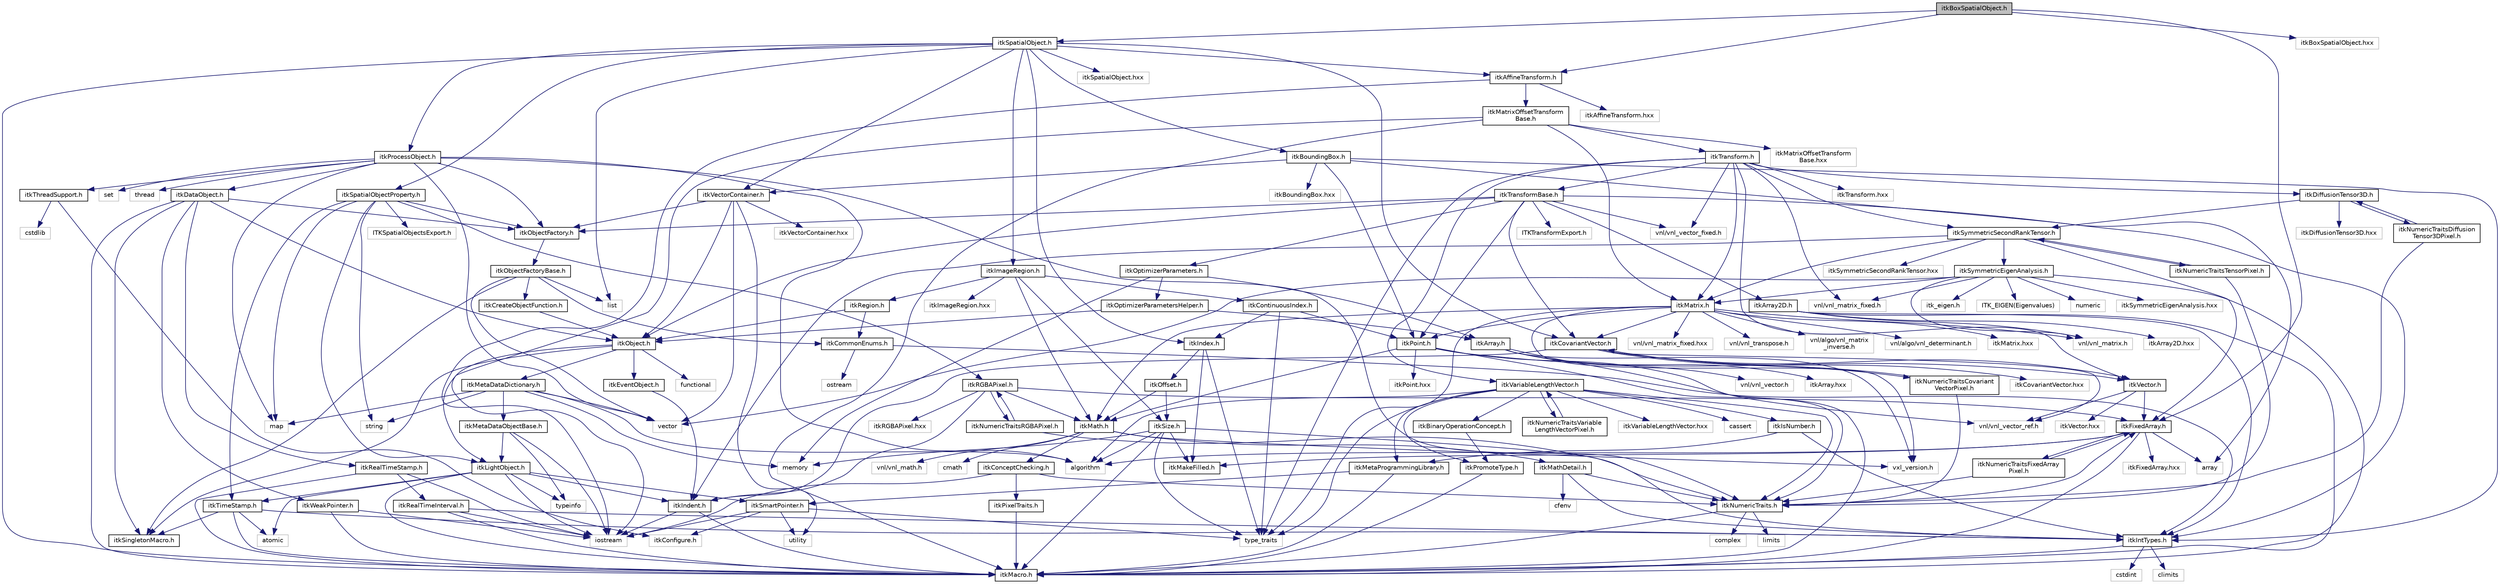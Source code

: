 digraph "itkBoxSpatialObject.h"
{
 // LATEX_PDF_SIZE
  edge [fontname="Helvetica",fontsize="10",labelfontname="Helvetica",labelfontsize="10"];
  node [fontname="Helvetica",fontsize="10",shape=record];
  Node1 [label="itkBoxSpatialObject.h",height=0.2,width=0.4,color="black", fillcolor="grey75", style="filled", fontcolor="black",tooltip=" "];
  Node1 -> Node2 [color="midnightblue",fontsize="10",style="solid",fontname="Helvetica"];
  Node2 [label="itkSpatialObject.h",height=0.2,width=0.4,color="black", fillcolor="white", style="filled",URL="$itkSpatialObject_8h.html",tooltip=" "];
  Node2 -> Node3 [color="midnightblue",fontsize="10",style="solid",fontname="Helvetica"];
  Node3 [label="itkCovariantVector.h",height=0.2,width=0.4,color="black", fillcolor="white", style="filled",URL="$itkCovariantVector_8h.html",tooltip=" "];
  Node3 -> Node4 [color="midnightblue",fontsize="10",style="solid",fontname="Helvetica"];
  Node4 [label="itkIndent.h",height=0.2,width=0.4,color="black", fillcolor="white", style="filled",URL="$itkIndent_8h.html",tooltip=" "];
  Node4 -> Node5 [color="midnightblue",fontsize="10",style="solid",fontname="Helvetica"];
  Node5 [label="itkMacro.h",height=0.2,width=0.4,color="black", fillcolor="white", style="filled",URL="$itkMacro_8h.html",tooltip=" "];
  Node4 -> Node6 [color="midnightblue",fontsize="10",style="solid",fontname="Helvetica"];
  Node6 [label="iostream",height=0.2,width=0.4,color="grey75", fillcolor="white", style="filled",tooltip=" "];
  Node3 -> Node7 [color="midnightblue",fontsize="10",style="solid",fontname="Helvetica"];
  Node7 [label="itkVector.h",height=0.2,width=0.4,color="black", fillcolor="white", style="filled",URL="$itkVector_8h.html",tooltip=" "];
  Node7 -> Node8 [color="midnightblue",fontsize="10",style="solid",fontname="Helvetica"];
  Node8 [label="itkFixedArray.h",height=0.2,width=0.4,color="black", fillcolor="white", style="filled",URL="$itkFixedArray_8h.html",tooltip=" "];
  Node8 -> Node5 [color="midnightblue",fontsize="10",style="solid",fontname="Helvetica"];
  Node8 -> Node9 [color="midnightblue",fontsize="10",style="solid",fontname="Helvetica"];
  Node9 [label="itkMakeFilled.h",height=0.2,width=0.4,color="black", fillcolor="white", style="filled",URL="$itkMakeFilled_8h.html",tooltip=" "];
  Node8 -> Node10 [color="midnightblue",fontsize="10",style="solid",fontname="Helvetica"];
  Node10 [label="algorithm",height=0.2,width=0.4,color="grey75", fillcolor="white", style="filled",tooltip=" "];
  Node8 -> Node11 [color="midnightblue",fontsize="10",style="solid",fontname="Helvetica"];
  Node11 [label="array",height=0.2,width=0.4,color="grey75", fillcolor="white", style="filled",tooltip=" "];
  Node8 -> Node12 [color="midnightblue",fontsize="10",style="solid",fontname="Helvetica"];
  Node12 [label="itkFixedArray.hxx",height=0.2,width=0.4,color="grey75", fillcolor="white", style="filled",tooltip=" "];
  Node8 -> Node13 [color="midnightblue",fontsize="10",style="solid",fontname="Helvetica"];
  Node13 [label="itkNumericTraitsFixedArray\lPixel.h",height=0.2,width=0.4,color="black", fillcolor="white", style="filled",URL="$itkNumericTraitsFixedArrayPixel_8h.html",tooltip=" "];
  Node13 -> Node14 [color="midnightblue",fontsize="10",style="solid",fontname="Helvetica"];
  Node14 [label="itkNumericTraits.h",height=0.2,width=0.4,color="black", fillcolor="white", style="filled",URL="$itkNumericTraits_8h.html",tooltip=" "];
  Node14 -> Node5 [color="midnightblue",fontsize="10",style="solid",fontname="Helvetica"];
  Node14 -> Node15 [color="midnightblue",fontsize="10",style="solid",fontname="Helvetica"];
  Node15 [label="limits",height=0.2,width=0.4,color="grey75", fillcolor="white", style="filled",tooltip=" "];
  Node14 -> Node16 [color="midnightblue",fontsize="10",style="solid",fontname="Helvetica"];
  Node16 [label="complex",height=0.2,width=0.4,color="grey75", fillcolor="white", style="filled",tooltip=" "];
  Node14 -> Node8 [color="midnightblue",fontsize="10",style="solid",fontname="Helvetica"];
  Node13 -> Node8 [color="midnightblue",fontsize="10",style="solid",fontname="Helvetica"];
  Node7 -> Node17 [color="midnightblue",fontsize="10",style="solid",fontname="Helvetica"];
  Node17 [label="vnl/vnl_vector_ref.h",height=0.2,width=0.4,color="grey75", fillcolor="white", style="filled",tooltip=" "];
  Node7 -> Node18 [color="midnightblue",fontsize="10",style="solid",fontname="Helvetica"];
  Node18 [label="itkVector.hxx",height=0.2,width=0.4,color="grey75", fillcolor="white", style="filled",tooltip=" "];
  Node3 -> Node17 [color="midnightblue",fontsize="10",style="solid",fontname="Helvetica"];
  Node3 -> Node19 [color="midnightblue",fontsize="10",style="solid",fontname="Helvetica"];
  Node19 [label="itkNumericTraitsCovariant\lVectorPixel.h",height=0.2,width=0.4,color="black", fillcolor="white", style="filled",URL="$itkNumericTraitsCovariantVectorPixel_8h.html",tooltip=" "];
  Node19 -> Node14 [color="midnightblue",fontsize="10",style="solid",fontname="Helvetica"];
  Node19 -> Node3 [color="midnightblue",fontsize="10",style="solid",fontname="Helvetica"];
  Node3 -> Node20 [color="midnightblue",fontsize="10",style="solid",fontname="Helvetica"];
  Node20 [label="itkCovariantVector.hxx",height=0.2,width=0.4,color="grey75", fillcolor="white", style="filled",tooltip=" "];
  Node2 -> Node5 [color="midnightblue",fontsize="10",style="solid",fontname="Helvetica"];
  Node2 -> Node21 [color="midnightblue",fontsize="10",style="solid",fontname="Helvetica"];
  Node21 [label="list",height=0.2,width=0.4,color="grey75", fillcolor="white", style="filled",tooltip=" "];
  Node2 -> Node22 [color="midnightblue",fontsize="10",style="solid",fontname="Helvetica"];
  Node22 [label="itkSpatialObjectProperty.h",height=0.2,width=0.4,color="black", fillcolor="white", style="filled",URL="$itkSpatialObjectProperty_8h.html",tooltip=" "];
  Node22 -> Node23 [color="midnightblue",fontsize="10",style="solid",fontname="Helvetica"];
  Node23 [label="string",height=0.2,width=0.4,color="grey75", fillcolor="white", style="filled",tooltip=" "];
  Node22 -> Node24 [color="midnightblue",fontsize="10",style="solid",fontname="Helvetica"];
  Node24 [label="map",height=0.2,width=0.4,color="grey75", fillcolor="white", style="filled",tooltip=" "];
  Node22 -> Node25 [color="midnightblue",fontsize="10",style="solid",fontname="Helvetica"];
  Node25 [label="itkLightObject.h",height=0.2,width=0.4,color="black", fillcolor="white", style="filled",URL="$itkLightObject_8h.html",tooltip=" "];
  Node25 -> Node5 [color="midnightblue",fontsize="10",style="solid",fontname="Helvetica"];
  Node25 -> Node26 [color="midnightblue",fontsize="10",style="solid",fontname="Helvetica"];
  Node26 [label="itkSmartPointer.h",height=0.2,width=0.4,color="black", fillcolor="white", style="filled",URL="$itkSmartPointer_8h.html",tooltip=" "];
  Node26 -> Node6 [color="midnightblue",fontsize="10",style="solid",fontname="Helvetica"];
  Node26 -> Node27 [color="midnightblue",fontsize="10",style="solid",fontname="Helvetica"];
  Node27 [label="utility",height=0.2,width=0.4,color="grey75", fillcolor="white", style="filled",tooltip=" "];
  Node26 -> Node28 [color="midnightblue",fontsize="10",style="solid",fontname="Helvetica"];
  Node28 [label="type_traits",height=0.2,width=0.4,color="grey75", fillcolor="white", style="filled",tooltip=" "];
  Node26 -> Node29 [color="midnightblue",fontsize="10",style="solid",fontname="Helvetica"];
  Node29 [label="itkConfigure.h",height=0.2,width=0.4,color="grey75", fillcolor="white", style="filled",tooltip=" "];
  Node25 -> Node30 [color="midnightblue",fontsize="10",style="solid",fontname="Helvetica"];
  Node30 [label="itkTimeStamp.h",height=0.2,width=0.4,color="black", fillcolor="white", style="filled",URL="$itkTimeStamp_8h.html",tooltip=" "];
  Node30 -> Node5 [color="midnightblue",fontsize="10",style="solid",fontname="Helvetica"];
  Node30 -> Node31 [color="midnightblue",fontsize="10",style="solid",fontname="Helvetica"];
  Node31 [label="itkIntTypes.h",height=0.2,width=0.4,color="black", fillcolor="white", style="filled",URL="$itkIntTypes_8h.html",tooltip=" "];
  Node31 -> Node5 [color="midnightblue",fontsize="10",style="solid",fontname="Helvetica"];
  Node31 -> Node32 [color="midnightblue",fontsize="10",style="solid",fontname="Helvetica"];
  Node32 [label="cstdint",height=0.2,width=0.4,color="grey75", fillcolor="white", style="filled",tooltip=" "];
  Node31 -> Node33 [color="midnightblue",fontsize="10",style="solid",fontname="Helvetica"];
  Node33 [label="climits",height=0.2,width=0.4,color="grey75", fillcolor="white", style="filled",tooltip=" "];
  Node30 -> Node34 [color="midnightblue",fontsize="10",style="solid",fontname="Helvetica"];
  Node34 [label="atomic",height=0.2,width=0.4,color="grey75", fillcolor="white", style="filled",tooltip=" "];
  Node30 -> Node35 [color="midnightblue",fontsize="10",style="solid",fontname="Helvetica"];
  Node35 [label="itkSingletonMacro.h",height=0.2,width=0.4,color="black", fillcolor="white", style="filled",URL="$itkSingletonMacro_8h.html",tooltip=" "];
  Node25 -> Node4 [color="midnightblue",fontsize="10",style="solid",fontname="Helvetica"];
  Node25 -> Node34 [color="midnightblue",fontsize="10",style="solid",fontname="Helvetica"];
  Node25 -> Node6 [color="midnightblue",fontsize="10",style="solid",fontname="Helvetica"];
  Node25 -> Node36 [color="midnightblue",fontsize="10",style="solid",fontname="Helvetica"];
  Node36 [label="typeinfo",height=0.2,width=0.4,color="grey75", fillcolor="white", style="filled",tooltip=" "];
  Node22 -> Node37 [color="midnightblue",fontsize="10",style="solid",fontname="Helvetica"];
  Node37 [label="itkRGBAPixel.h",height=0.2,width=0.4,color="black", fillcolor="white", style="filled",URL="$itkRGBAPixel_8h.html",tooltip=" "];
  Node37 -> Node4 [color="midnightblue",fontsize="10",style="solid",fontname="Helvetica"];
  Node37 -> Node8 [color="midnightblue",fontsize="10",style="solid",fontname="Helvetica"];
  Node37 -> Node38 [color="midnightblue",fontsize="10",style="solid",fontname="Helvetica"];
  Node38 [label="itkMath.h",height=0.2,width=0.4,color="black", fillcolor="white", style="filled",URL="$itkMath_8h.html",tooltip=" "];
  Node38 -> Node39 [color="midnightblue",fontsize="10",style="solid",fontname="Helvetica"];
  Node39 [label="cmath",height=0.2,width=0.4,color="grey75", fillcolor="white", style="filled",tooltip=" "];
  Node38 -> Node40 [color="midnightblue",fontsize="10",style="solid",fontname="Helvetica"];
  Node40 [label="itkMathDetail.h",height=0.2,width=0.4,color="black", fillcolor="white", style="filled",URL="$itkMathDetail_8h.html",tooltip=" "];
  Node40 -> Node31 [color="midnightblue",fontsize="10",style="solid",fontname="Helvetica"];
  Node40 -> Node14 [color="midnightblue",fontsize="10",style="solid",fontname="Helvetica"];
  Node40 -> Node41 [color="midnightblue",fontsize="10",style="solid",fontname="Helvetica"];
  Node41 [label="cfenv",height=0.2,width=0.4,color="grey75", fillcolor="white", style="filled",tooltip=" "];
  Node38 -> Node42 [color="midnightblue",fontsize="10",style="solid",fontname="Helvetica"];
  Node42 [label="itkConceptChecking.h",height=0.2,width=0.4,color="black", fillcolor="white", style="filled",URL="$itkConceptChecking_8h.html",tooltip=" "];
  Node42 -> Node43 [color="midnightblue",fontsize="10",style="solid",fontname="Helvetica"];
  Node43 [label="itkPixelTraits.h",height=0.2,width=0.4,color="black", fillcolor="white", style="filled",URL="$itkPixelTraits_8h.html",tooltip=" "];
  Node43 -> Node5 [color="midnightblue",fontsize="10",style="solid",fontname="Helvetica"];
  Node42 -> Node14 [color="midnightblue",fontsize="10",style="solid",fontname="Helvetica"];
  Node42 -> Node6 [color="midnightblue",fontsize="10",style="solid",fontname="Helvetica"];
  Node38 -> Node44 [color="midnightblue",fontsize="10",style="solid",fontname="Helvetica"];
  Node44 [label="vnl/vnl_math.h",height=0.2,width=0.4,color="grey75", fillcolor="white", style="filled",tooltip=" "];
  Node38 -> Node45 [color="midnightblue",fontsize="10",style="solid",fontname="Helvetica"];
  Node45 [label="vxl_version.h",height=0.2,width=0.4,color="grey75", fillcolor="white", style="filled",tooltip=" "];
  Node37 -> Node46 [color="midnightblue",fontsize="10",style="solid",fontname="Helvetica"];
  Node46 [label="itkNumericTraitsRGBAPixel.h",height=0.2,width=0.4,color="black", fillcolor="white", style="filled",URL="$itkNumericTraitsRGBAPixel_8h.html",tooltip=" "];
  Node46 -> Node14 [color="midnightblue",fontsize="10",style="solid",fontname="Helvetica"];
  Node46 -> Node37 [color="midnightblue",fontsize="10",style="solid",fontname="Helvetica"];
  Node37 -> Node47 [color="midnightblue",fontsize="10",style="solid",fontname="Helvetica"];
  Node47 [label="itkRGBAPixel.hxx",height=0.2,width=0.4,color="grey75", fillcolor="white", style="filled",tooltip=" "];
  Node22 -> Node30 [color="midnightblue",fontsize="10",style="solid",fontname="Helvetica"];
  Node22 -> Node48 [color="midnightblue",fontsize="10",style="solid",fontname="Helvetica"];
  Node48 [label="itkObjectFactory.h",height=0.2,width=0.4,color="black", fillcolor="white", style="filled",URL="$itkObjectFactory_8h.html",tooltip=" "];
  Node48 -> Node49 [color="midnightblue",fontsize="10",style="solid",fontname="Helvetica"];
  Node49 [label="itkObjectFactoryBase.h",height=0.2,width=0.4,color="black", fillcolor="white", style="filled",URL="$itkObjectFactoryBase_8h.html",tooltip=" "];
  Node49 -> Node50 [color="midnightblue",fontsize="10",style="solid",fontname="Helvetica"];
  Node50 [label="itkCreateObjectFunction.h",height=0.2,width=0.4,color="black", fillcolor="white", style="filled",URL="$itkCreateObjectFunction_8h.html",tooltip=" "];
  Node50 -> Node51 [color="midnightblue",fontsize="10",style="solid",fontname="Helvetica"];
  Node51 [label="itkObject.h",height=0.2,width=0.4,color="black", fillcolor="white", style="filled",URL="$itkObject_8h.html",tooltip=" "];
  Node51 -> Node25 [color="midnightblue",fontsize="10",style="solid",fontname="Helvetica"];
  Node51 -> Node52 [color="midnightblue",fontsize="10",style="solid",fontname="Helvetica"];
  Node52 [label="itkEventObject.h",height=0.2,width=0.4,color="black", fillcolor="white", style="filled",URL="$itkEventObject_8h.html",tooltip=" "];
  Node52 -> Node4 [color="midnightblue",fontsize="10",style="solid",fontname="Helvetica"];
  Node51 -> Node53 [color="midnightblue",fontsize="10",style="solid",fontname="Helvetica"];
  Node53 [label="itkMetaDataDictionary.h",height=0.2,width=0.4,color="black", fillcolor="white", style="filled",URL="$itkMetaDataDictionary_8h.html",tooltip=" "];
  Node53 -> Node54 [color="midnightblue",fontsize="10",style="solid",fontname="Helvetica"];
  Node54 [label="itkMetaDataObjectBase.h",height=0.2,width=0.4,color="black", fillcolor="white", style="filled",URL="$itkMetaDataObjectBase_8h.html",tooltip=" "];
  Node54 -> Node25 [color="midnightblue",fontsize="10",style="solid",fontname="Helvetica"];
  Node54 -> Node36 [color="midnightblue",fontsize="10",style="solid",fontname="Helvetica"];
  Node54 -> Node6 [color="midnightblue",fontsize="10",style="solid",fontname="Helvetica"];
  Node53 -> Node10 [color="midnightblue",fontsize="10",style="solid",fontname="Helvetica"];
  Node53 -> Node55 [color="midnightblue",fontsize="10",style="solid",fontname="Helvetica"];
  Node55 [label="vector",height=0.2,width=0.4,color="grey75", fillcolor="white", style="filled",tooltip=" "];
  Node53 -> Node24 [color="midnightblue",fontsize="10",style="solid",fontname="Helvetica"];
  Node53 -> Node23 [color="midnightblue",fontsize="10",style="solid",fontname="Helvetica"];
  Node53 -> Node56 [color="midnightblue",fontsize="10",style="solid",fontname="Helvetica"];
  Node56 [label="memory",height=0.2,width=0.4,color="grey75", fillcolor="white", style="filled",tooltip=" "];
  Node51 -> Node35 [color="midnightblue",fontsize="10",style="solid",fontname="Helvetica"];
  Node51 -> Node57 [color="midnightblue",fontsize="10",style="solid",fontname="Helvetica"];
  Node57 [label="functional",height=0.2,width=0.4,color="grey75", fillcolor="white", style="filled",tooltip=" "];
  Node49 -> Node35 [color="midnightblue",fontsize="10",style="solid",fontname="Helvetica"];
  Node49 -> Node58 [color="midnightblue",fontsize="10",style="solid",fontname="Helvetica"];
  Node58 [label="itkCommonEnums.h",height=0.2,width=0.4,color="black", fillcolor="white", style="filled",URL="$itkCommonEnums_8h.html",tooltip=" "];
  Node58 -> Node31 [color="midnightblue",fontsize="10",style="solid",fontname="Helvetica"];
  Node58 -> Node59 [color="midnightblue",fontsize="10",style="solid",fontname="Helvetica"];
  Node59 [label="ostream",height=0.2,width=0.4,color="grey75", fillcolor="white", style="filled",tooltip=" "];
  Node49 -> Node21 [color="midnightblue",fontsize="10",style="solid",fontname="Helvetica"];
  Node49 -> Node55 [color="midnightblue",fontsize="10",style="solid",fontname="Helvetica"];
  Node22 -> Node60 [color="midnightblue",fontsize="10",style="solid",fontname="Helvetica"];
  Node60 [label="ITKSpatialObjectsExport.h",height=0.2,width=0.4,color="grey75", fillcolor="white", style="filled",tooltip=" "];
  Node2 -> Node61 [color="midnightblue",fontsize="10",style="solid",fontname="Helvetica"];
  Node61 [label="itkProcessObject.h",height=0.2,width=0.4,color="black", fillcolor="white", style="filled",URL="$itkProcessObject_8h.html",tooltip=" "];
  Node61 -> Node62 [color="midnightblue",fontsize="10",style="solid",fontname="Helvetica"];
  Node62 [label="itkDataObject.h",height=0.2,width=0.4,color="black", fillcolor="white", style="filled",URL="$itkDataObject_8h.html",tooltip=" "];
  Node62 -> Node51 [color="midnightblue",fontsize="10",style="solid",fontname="Helvetica"];
  Node62 -> Node5 [color="midnightblue",fontsize="10",style="solid",fontname="Helvetica"];
  Node62 -> Node35 [color="midnightblue",fontsize="10",style="solid",fontname="Helvetica"];
  Node62 -> Node63 [color="midnightblue",fontsize="10",style="solid",fontname="Helvetica"];
  Node63 [label="itkWeakPointer.h",height=0.2,width=0.4,color="black", fillcolor="white", style="filled",URL="$itkWeakPointer_8h.html",tooltip=" "];
  Node63 -> Node5 [color="midnightblue",fontsize="10",style="solid",fontname="Helvetica"];
  Node63 -> Node6 [color="midnightblue",fontsize="10",style="solid",fontname="Helvetica"];
  Node62 -> Node64 [color="midnightblue",fontsize="10",style="solid",fontname="Helvetica"];
  Node64 [label="itkRealTimeStamp.h",height=0.2,width=0.4,color="black", fillcolor="white", style="filled",URL="$itkRealTimeStamp_8h.html",tooltip=" "];
  Node64 -> Node65 [color="midnightblue",fontsize="10",style="solid",fontname="Helvetica"];
  Node65 [label="itkRealTimeInterval.h",height=0.2,width=0.4,color="black", fillcolor="white", style="filled",URL="$itkRealTimeInterval_8h.html",tooltip=" "];
  Node65 -> Node31 [color="midnightblue",fontsize="10",style="solid",fontname="Helvetica"];
  Node65 -> Node5 [color="midnightblue",fontsize="10",style="solid",fontname="Helvetica"];
  Node65 -> Node6 [color="midnightblue",fontsize="10",style="solid",fontname="Helvetica"];
  Node64 -> Node5 [color="midnightblue",fontsize="10",style="solid",fontname="Helvetica"];
  Node64 -> Node6 [color="midnightblue",fontsize="10",style="solid",fontname="Helvetica"];
  Node62 -> Node48 [color="midnightblue",fontsize="10",style="solid",fontname="Helvetica"];
  Node61 -> Node48 [color="midnightblue",fontsize="10",style="solid",fontname="Helvetica"];
  Node61 -> Node14 [color="midnightblue",fontsize="10",style="solid",fontname="Helvetica"];
  Node61 -> Node66 [color="midnightblue",fontsize="10",style="solid",fontname="Helvetica"];
  Node66 [label="itkThreadSupport.h",height=0.2,width=0.4,color="black", fillcolor="white", style="filled",URL="$itkThreadSupport_8h.html",tooltip=" "];
  Node66 -> Node67 [color="midnightblue",fontsize="10",style="solid",fontname="Helvetica"];
  Node67 [label="cstdlib",height=0.2,width=0.4,color="grey75", fillcolor="white", style="filled",tooltip=" "];
  Node66 -> Node29 [color="midnightblue",fontsize="10",style="solid",fontname="Helvetica"];
  Node61 -> Node55 [color="midnightblue",fontsize="10",style="solid",fontname="Helvetica"];
  Node61 -> Node24 [color="midnightblue",fontsize="10",style="solid",fontname="Helvetica"];
  Node61 -> Node68 [color="midnightblue",fontsize="10",style="solid",fontname="Helvetica"];
  Node68 [label="set",height=0.2,width=0.4,color="grey75", fillcolor="white", style="filled",tooltip=" "];
  Node61 -> Node10 [color="midnightblue",fontsize="10",style="solid",fontname="Helvetica"];
  Node61 -> Node69 [color="midnightblue",fontsize="10",style="solid",fontname="Helvetica"];
  Node69 [label="thread",height=0.2,width=0.4,color="grey75", fillcolor="white", style="filled",tooltip=" "];
  Node2 -> Node70 [color="midnightblue",fontsize="10",style="solid",fontname="Helvetica"];
  Node70 [label="itkIndex.h",height=0.2,width=0.4,color="black", fillcolor="white", style="filled",URL="$itkIndex_8h.html",tooltip=" "];
  Node70 -> Node9 [color="midnightblue",fontsize="10",style="solid",fontname="Helvetica"];
  Node70 -> Node71 [color="midnightblue",fontsize="10",style="solid",fontname="Helvetica"];
  Node71 [label="itkOffset.h",height=0.2,width=0.4,color="black", fillcolor="white", style="filled",URL="$itkOffset_8h.html",tooltip=" "];
  Node71 -> Node72 [color="midnightblue",fontsize="10",style="solid",fontname="Helvetica"];
  Node72 [label="itkSize.h",height=0.2,width=0.4,color="black", fillcolor="white", style="filled",URL="$itkSize_8h.html",tooltip=" "];
  Node72 -> Node31 [color="midnightblue",fontsize="10",style="solid",fontname="Helvetica"];
  Node72 -> Node5 [color="midnightblue",fontsize="10",style="solid",fontname="Helvetica"];
  Node72 -> Node9 [color="midnightblue",fontsize="10",style="solid",fontname="Helvetica"];
  Node72 -> Node10 [color="midnightblue",fontsize="10",style="solid",fontname="Helvetica"];
  Node72 -> Node28 [color="midnightblue",fontsize="10",style="solid",fontname="Helvetica"];
  Node72 -> Node56 [color="midnightblue",fontsize="10",style="solid",fontname="Helvetica"];
  Node71 -> Node38 [color="midnightblue",fontsize="10",style="solid",fontname="Helvetica"];
  Node70 -> Node28 [color="midnightblue",fontsize="10",style="solid",fontname="Helvetica"];
  Node2 -> Node73 [color="midnightblue",fontsize="10",style="solid",fontname="Helvetica"];
  Node73 [label="itkImageRegion.h",height=0.2,width=0.4,color="black", fillcolor="white", style="filled",URL="$itkImageRegion_8h.html",tooltip=" "];
  Node73 -> Node74 [color="midnightblue",fontsize="10",style="solid",fontname="Helvetica"];
  Node74 [label="itkRegion.h",height=0.2,width=0.4,color="black", fillcolor="white", style="filled",URL="$itkRegion_8h.html",tooltip=" "];
  Node74 -> Node51 [color="midnightblue",fontsize="10",style="solid",fontname="Helvetica"];
  Node74 -> Node58 [color="midnightblue",fontsize="10",style="solid",fontname="Helvetica"];
  Node73 -> Node72 [color="midnightblue",fontsize="10",style="solid",fontname="Helvetica"];
  Node73 -> Node75 [color="midnightblue",fontsize="10",style="solid",fontname="Helvetica"];
  Node75 [label="itkContinuousIndex.h",height=0.2,width=0.4,color="black", fillcolor="white", style="filled",URL="$itkContinuousIndex_8h.html",tooltip=" "];
  Node75 -> Node76 [color="midnightblue",fontsize="10",style="solid",fontname="Helvetica"];
  Node76 [label="itkPoint.h",height=0.2,width=0.4,color="black", fillcolor="white", style="filled",URL="$itkPoint_8h.html",tooltip=" "];
  Node76 -> Node14 [color="midnightblue",fontsize="10",style="solid",fontname="Helvetica"];
  Node76 -> Node7 [color="midnightblue",fontsize="10",style="solid",fontname="Helvetica"];
  Node76 -> Node17 [color="midnightblue",fontsize="10",style="solid",fontname="Helvetica"];
  Node76 -> Node38 [color="midnightblue",fontsize="10",style="solid",fontname="Helvetica"];
  Node76 -> Node77 [color="midnightblue",fontsize="10",style="solid",fontname="Helvetica"];
  Node77 [label="itkPoint.hxx",height=0.2,width=0.4,color="grey75", fillcolor="white", style="filled",tooltip=" "];
  Node75 -> Node70 [color="midnightblue",fontsize="10",style="solid",fontname="Helvetica"];
  Node75 -> Node28 [color="midnightblue",fontsize="10",style="solid",fontname="Helvetica"];
  Node73 -> Node38 [color="midnightblue",fontsize="10",style="solid",fontname="Helvetica"];
  Node73 -> Node78 [color="midnightblue",fontsize="10",style="solid",fontname="Helvetica"];
  Node78 [label="itkImageRegion.hxx",height=0.2,width=0.4,color="grey75", fillcolor="white", style="filled",tooltip=" "];
  Node2 -> Node79 [color="midnightblue",fontsize="10",style="solid",fontname="Helvetica"];
  Node79 [label="itkAffineTransform.h",height=0.2,width=0.4,color="black", fillcolor="white", style="filled",URL="$itkAffineTransform_8h.html",tooltip=" "];
  Node79 -> Node80 [color="midnightblue",fontsize="10",style="solid",fontname="Helvetica"];
  Node80 [label="itkMatrixOffsetTransform\lBase.h",height=0.2,width=0.4,color="black", fillcolor="white", style="filled",URL="$itkMatrixOffsetTransformBase_8h.html",tooltip=" "];
  Node80 -> Node5 [color="midnightblue",fontsize="10",style="solid",fontname="Helvetica"];
  Node80 -> Node81 [color="midnightblue",fontsize="10",style="solid",fontname="Helvetica"];
  Node81 [label="itkMatrix.h",height=0.2,width=0.4,color="black", fillcolor="white", style="filled",URL="$itkMatrix_8h.html",tooltip=" "];
  Node81 -> Node76 [color="midnightblue",fontsize="10",style="solid",fontname="Helvetica"];
  Node81 -> Node3 [color="midnightblue",fontsize="10",style="solid",fontname="Helvetica"];
  Node81 -> Node45 [color="midnightblue",fontsize="10",style="solid",fontname="Helvetica"];
  Node81 -> Node82 [color="midnightblue",fontsize="10",style="solid",fontname="Helvetica"];
  Node82 [label="vnl/vnl_matrix_fixed.hxx",height=0.2,width=0.4,color="grey75", fillcolor="white", style="filled",tooltip=" "];
  Node81 -> Node83 [color="midnightblue",fontsize="10",style="solid",fontname="Helvetica"];
  Node83 [label="vnl/vnl_transpose.h",height=0.2,width=0.4,color="grey75", fillcolor="white", style="filled",tooltip=" "];
  Node81 -> Node84 [color="midnightblue",fontsize="10",style="solid",fontname="Helvetica"];
  Node84 [label="vnl/algo/vnl_matrix\l_inverse.h",height=0.2,width=0.4,color="grey75", fillcolor="white", style="filled",tooltip=" "];
  Node81 -> Node85 [color="midnightblue",fontsize="10",style="solid",fontname="Helvetica"];
  Node85 [label="vnl/vnl_matrix.h",height=0.2,width=0.4,color="grey75", fillcolor="white", style="filled",tooltip=" "];
  Node81 -> Node86 [color="midnightblue",fontsize="10",style="solid",fontname="Helvetica"];
  Node86 [label="vnl/algo/vnl_determinant.h",height=0.2,width=0.4,color="grey75", fillcolor="white", style="filled",tooltip=" "];
  Node81 -> Node38 [color="midnightblue",fontsize="10",style="solid",fontname="Helvetica"];
  Node81 -> Node28 [color="midnightblue",fontsize="10",style="solid",fontname="Helvetica"];
  Node81 -> Node87 [color="midnightblue",fontsize="10",style="solid",fontname="Helvetica"];
  Node87 [label="itkMatrix.hxx",height=0.2,width=0.4,color="grey75", fillcolor="white", style="filled",tooltip=" "];
  Node80 -> Node88 [color="midnightblue",fontsize="10",style="solid",fontname="Helvetica"];
  Node88 [label="itkTransform.h",height=0.2,width=0.4,color="black", fillcolor="white", style="filled",URL="$itkTransform_8h.html",tooltip=" "];
  Node88 -> Node28 [color="midnightblue",fontsize="10",style="solid",fontname="Helvetica"];
  Node88 -> Node89 [color="midnightblue",fontsize="10",style="solid",fontname="Helvetica"];
  Node89 [label="itkTransformBase.h",height=0.2,width=0.4,color="black", fillcolor="white", style="filled",URL="$itkTransformBase_8h.html",tooltip=" "];
  Node89 -> Node90 [color="midnightblue",fontsize="10",style="solid",fontname="Helvetica"];
  Node90 [label="ITKTransformExport.h",height=0.2,width=0.4,color="grey75", fillcolor="white", style="filled",tooltip=" "];
  Node89 -> Node51 [color="midnightblue",fontsize="10",style="solid",fontname="Helvetica"];
  Node89 -> Node76 [color="midnightblue",fontsize="10",style="solid",fontname="Helvetica"];
  Node89 -> Node3 [color="midnightblue",fontsize="10",style="solid",fontname="Helvetica"];
  Node89 -> Node91 [color="midnightblue",fontsize="10",style="solid",fontname="Helvetica"];
  Node91 [label="vnl/vnl_vector_fixed.h",height=0.2,width=0.4,color="grey75", fillcolor="white", style="filled",tooltip=" "];
  Node89 -> Node92 [color="midnightblue",fontsize="10",style="solid",fontname="Helvetica"];
  Node92 [label="itkArray2D.h",height=0.2,width=0.4,color="black", fillcolor="white", style="filled",URL="$itkArray2D_8h.html",tooltip=" "];
  Node92 -> Node5 [color="midnightblue",fontsize="10",style="solid",fontname="Helvetica"];
  Node92 -> Node31 [color="midnightblue",fontsize="10",style="solid",fontname="Helvetica"];
  Node92 -> Node85 [color="midnightblue",fontsize="10",style="solid",fontname="Helvetica"];
  Node92 -> Node93 [color="midnightblue",fontsize="10",style="solid",fontname="Helvetica"];
  Node93 [label="itkArray2D.hxx",height=0.2,width=0.4,color="grey75", fillcolor="white", style="filled",tooltip=" "];
  Node89 -> Node94 [color="midnightblue",fontsize="10",style="solid",fontname="Helvetica"];
  Node94 [label="itkOptimizerParameters.h",height=0.2,width=0.4,color="black", fillcolor="white", style="filled",URL="$itkOptimizerParameters_8h.html",tooltip=" "];
  Node94 -> Node95 [color="midnightblue",fontsize="10",style="solid",fontname="Helvetica"];
  Node95 [label="itkArray.h",height=0.2,width=0.4,color="black", fillcolor="white", style="filled",URL="$itkArray_8h.html",tooltip=" "];
  Node95 -> Node5 [color="midnightblue",fontsize="10",style="solid",fontname="Helvetica"];
  Node95 -> Node45 [color="midnightblue",fontsize="10",style="solid",fontname="Helvetica"];
  Node95 -> Node96 [color="midnightblue",fontsize="10",style="solid",fontname="Helvetica"];
  Node96 [label="vnl/vnl_vector.h",height=0.2,width=0.4,color="grey75", fillcolor="white", style="filled",tooltip=" "];
  Node95 -> Node97 [color="midnightblue",fontsize="10",style="solid",fontname="Helvetica"];
  Node97 [label="itkArray.hxx",height=0.2,width=0.4,color="grey75", fillcolor="white", style="filled",tooltip=" "];
  Node94 -> Node98 [color="midnightblue",fontsize="10",style="solid",fontname="Helvetica"];
  Node98 [label="itkOptimizerParametersHelper.h",height=0.2,width=0.4,color="black", fillcolor="white", style="filled",URL="$itkOptimizerParametersHelper_8h.html",tooltip=" "];
  Node98 -> Node51 [color="midnightblue",fontsize="10",style="solid",fontname="Helvetica"];
  Node98 -> Node95 [color="midnightblue",fontsize="10",style="solid",fontname="Helvetica"];
  Node94 -> Node56 [color="midnightblue",fontsize="10",style="solid",fontname="Helvetica"];
  Node89 -> Node48 [color="midnightblue",fontsize="10",style="solid",fontname="Helvetica"];
  Node89 -> Node31 [color="midnightblue",fontsize="10",style="solid",fontname="Helvetica"];
  Node88 -> Node7 [color="midnightblue",fontsize="10",style="solid",fontname="Helvetica"];
  Node88 -> Node99 [color="midnightblue",fontsize="10",style="solid",fontname="Helvetica"];
  Node99 [label="itkSymmetricSecondRankTensor.h",height=0.2,width=0.4,color="black", fillcolor="white", style="filled",URL="$itkSymmetricSecondRankTensor_8h.html",tooltip=" "];
  Node99 -> Node4 [color="midnightblue",fontsize="10",style="solid",fontname="Helvetica"];
  Node99 -> Node8 [color="midnightblue",fontsize="10",style="solid",fontname="Helvetica"];
  Node99 -> Node81 [color="midnightblue",fontsize="10",style="solid",fontname="Helvetica"];
  Node99 -> Node100 [color="midnightblue",fontsize="10",style="solid",fontname="Helvetica"];
  Node100 [label="itkSymmetricEigenAnalysis.h",height=0.2,width=0.4,color="black", fillcolor="white", style="filled",URL="$itkSymmetricEigenAnalysis_8h.html",tooltip=" "];
  Node100 -> Node5 [color="midnightblue",fontsize="10",style="solid",fontname="Helvetica"];
  Node100 -> Node101 [color="midnightblue",fontsize="10",style="solid",fontname="Helvetica"];
  Node101 [label="itk_eigen.h",height=0.2,width=0.4,color="grey75", fillcolor="white", style="filled",tooltip=" "];
  Node100 -> Node102 [color="midnightblue",fontsize="10",style="solid",fontname="Helvetica"];
  Node102 [label="ITK_EIGEN(Eigenvalues)",height=0.2,width=0.4,color="grey75", fillcolor="white", style="filled",tooltip=" "];
  Node100 -> Node103 [color="midnightblue",fontsize="10",style="solid",fontname="Helvetica"];
  Node103 [label="numeric",height=0.2,width=0.4,color="grey75", fillcolor="white", style="filled",tooltip=" "];
  Node100 -> Node55 [color="midnightblue",fontsize="10",style="solid",fontname="Helvetica"];
  Node100 -> Node85 [color="midnightblue",fontsize="10",style="solid",fontname="Helvetica"];
  Node100 -> Node104 [color="midnightblue",fontsize="10",style="solid",fontname="Helvetica"];
  Node104 [label="vnl/vnl_matrix_fixed.h",height=0.2,width=0.4,color="grey75", fillcolor="white", style="filled",tooltip=" "];
  Node100 -> Node81 [color="midnightblue",fontsize="10",style="solid",fontname="Helvetica"];
  Node100 -> Node105 [color="midnightblue",fontsize="10",style="solid",fontname="Helvetica"];
  Node105 [label="itkSymmetricEigenAnalysis.hxx",height=0.2,width=0.4,color="grey75", fillcolor="white", style="filled",tooltip=" "];
  Node99 -> Node106 [color="midnightblue",fontsize="10",style="solid",fontname="Helvetica"];
  Node106 [label="itkNumericTraitsTensorPixel.h",height=0.2,width=0.4,color="black", fillcolor="white", style="filled",URL="$itkNumericTraitsTensorPixel_8h.html",tooltip=" "];
  Node106 -> Node14 [color="midnightblue",fontsize="10",style="solid",fontname="Helvetica"];
  Node106 -> Node99 [color="midnightblue",fontsize="10",style="solid",fontname="Helvetica"];
  Node99 -> Node107 [color="midnightblue",fontsize="10",style="solid",fontname="Helvetica"];
  Node107 [label="itkSymmetricSecondRankTensor.hxx",height=0.2,width=0.4,color="grey75", fillcolor="white", style="filled",tooltip=" "];
  Node88 -> Node108 [color="midnightblue",fontsize="10",style="solid",fontname="Helvetica"];
  Node108 [label="itkDiffusionTensor3D.h",height=0.2,width=0.4,color="black", fillcolor="white", style="filled",URL="$itkDiffusionTensor3D_8h.html",tooltip=" "];
  Node108 -> Node99 [color="midnightblue",fontsize="10",style="solid",fontname="Helvetica"];
  Node108 -> Node109 [color="midnightblue",fontsize="10",style="solid",fontname="Helvetica"];
  Node109 [label="itkNumericTraitsDiffusion\lTensor3DPixel.h",height=0.2,width=0.4,color="black", fillcolor="white", style="filled",URL="$itkNumericTraitsDiffusionTensor3DPixel_8h.html",tooltip=" "];
  Node109 -> Node14 [color="midnightblue",fontsize="10",style="solid",fontname="Helvetica"];
  Node109 -> Node108 [color="midnightblue",fontsize="10",style="solid",fontname="Helvetica"];
  Node108 -> Node110 [color="midnightblue",fontsize="10",style="solid",fontname="Helvetica"];
  Node110 [label="itkDiffusionTensor3D.hxx",height=0.2,width=0.4,color="grey75", fillcolor="white", style="filled",tooltip=" "];
  Node88 -> Node111 [color="midnightblue",fontsize="10",style="solid",fontname="Helvetica"];
  Node111 [label="itkVariableLengthVector.h",height=0.2,width=0.4,color="black", fillcolor="white", style="filled",URL="$itkVariableLengthVector_8h.html",tooltip=" "];
  Node111 -> Node112 [color="midnightblue",fontsize="10",style="solid",fontname="Helvetica"];
  Node112 [label="cassert",height=0.2,width=0.4,color="grey75", fillcolor="white", style="filled",tooltip=" "];
  Node111 -> Node10 [color="midnightblue",fontsize="10",style="solid",fontname="Helvetica"];
  Node111 -> Node28 [color="midnightblue",fontsize="10",style="solid",fontname="Helvetica"];
  Node111 -> Node14 [color="midnightblue",fontsize="10",style="solid",fontname="Helvetica"];
  Node111 -> Node113 [color="midnightblue",fontsize="10",style="solid",fontname="Helvetica"];
  Node113 [label="itkMetaProgrammingLibrary.h",height=0.2,width=0.4,color="black", fillcolor="white", style="filled",URL="$itkMetaProgrammingLibrary_8h.html",tooltip=" "];
  Node113 -> Node5 [color="midnightblue",fontsize="10",style="solid",fontname="Helvetica"];
  Node113 -> Node26 [color="midnightblue",fontsize="10",style="solid",fontname="Helvetica"];
  Node111 -> Node114 [color="midnightblue",fontsize="10",style="solid",fontname="Helvetica"];
  Node114 [label="itkIsNumber.h",height=0.2,width=0.4,color="black", fillcolor="white", style="filled",URL="$itkIsNumber_8h.html",tooltip=" "];
  Node114 -> Node113 [color="midnightblue",fontsize="10",style="solid",fontname="Helvetica"];
  Node114 -> Node31 [color="midnightblue",fontsize="10",style="solid",fontname="Helvetica"];
  Node111 -> Node115 [color="midnightblue",fontsize="10",style="solid",fontname="Helvetica"];
  Node115 [label="itkPromoteType.h",height=0.2,width=0.4,color="black", fillcolor="white", style="filled",URL="$itkPromoteType_8h.html",tooltip=" "];
  Node115 -> Node5 [color="midnightblue",fontsize="10",style="solid",fontname="Helvetica"];
  Node111 -> Node116 [color="midnightblue",fontsize="10",style="solid",fontname="Helvetica"];
  Node116 [label="itkBinaryOperationConcept.h",height=0.2,width=0.4,color="black", fillcolor="white", style="filled",URL="$itkBinaryOperationConcept_8h.html",tooltip=" "];
  Node116 -> Node115 [color="midnightblue",fontsize="10",style="solid",fontname="Helvetica"];
  Node111 -> Node117 [color="midnightblue",fontsize="10",style="solid",fontname="Helvetica"];
  Node117 [label="itkNumericTraitsVariable\lLengthVectorPixel.h",height=0.2,width=0.4,color="black", fillcolor="white", style="filled",URL="$itkNumericTraitsVariableLengthVectorPixel_8h.html",tooltip=" "];
  Node117 -> Node111 [color="midnightblue",fontsize="10",style="solid",fontname="Helvetica"];
  Node111 -> Node118 [color="midnightblue",fontsize="10",style="solid",fontname="Helvetica"];
  Node118 [label="itkVariableLengthVector.hxx",height=0.2,width=0.4,color="grey75", fillcolor="white", style="filled",tooltip=" "];
  Node88 -> Node91 [color="midnightblue",fontsize="10",style="solid",fontname="Helvetica"];
  Node88 -> Node104 [color="midnightblue",fontsize="10",style="solid",fontname="Helvetica"];
  Node88 -> Node81 [color="midnightblue",fontsize="10",style="solid",fontname="Helvetica"];
  Node88 -> Node119 [color="midnightblue",fontsize="10",style="solid",fontname="Helvetica"];
  Node119 [label="itkTransform.hxx",height=0.2,width=0.4,color="grey75", fillcolor="white", style="filled",tooltip=" "];
  Node80 -> Node6 [color="midnightblue",fontsize="10",style="solid",fontname="Helvetica"];
  Node80 -> Node120 [color="midnightblue",fontsize="10",style="solid",fontname="Helvetica"];
  Node120 [label="itkMatrixOffsetTransform\lBase.hxx",height=0.2,width=0.4,color="grey75", fillcolor="white", style="filled",tooltip=" "];
  Node79 -> Node6 [color="midnightblue",fontsize="10",style="solid",fontname="Helvetica"];
  Node79 -> Node121 [color="midnightblue",fontsize="10",style="solid",fontname="Helvetica"];
  Node121 [label="itkAffineTransform.hxx",height=0.2,width=0.4,color="grey75", fillcolor="white", style="filled",tooltip=" "];
  Node2 -> Node122 [color="midnightblue",fontsize="10",style="solid",fontname="Helvetica"];
  Node122 [label="itkVectorContainer.h",height=0.2,width=0.4,color="black", fillcolor="white", style="filled",URL="$itkVectorContainer_8h.html",tooltip=" "];
  Node122 -> Node51 [color="midnightblue",fontsize="10",style="solid",fontname="Helvetica"];
  Node122 -> Node48 [color="midnightblue",fontsize="10",style="solid",fontname="Helvetica"];
  Node122 -> Node27 [color="midnightblue",fontsize="10",style="solid",fontname="Helvetica"];
  Node122 -> Node55 [color="midnightblue",fontsize="10",style="solid",fontname="Helvetica"];
  Node122 -> Node123 [color="midnightblue",fontsize="10",style="solid",fontname="Helvetica"];
  Node123 [label="itkVectorContainer.hxx",height=0.2,width=0.4,color="grey75", fillcolor="white", style="filled",tooltip=" "];
  Node2 -> Node124 [color="midnightblue",fontsize="10",style="solid",fontname="Helvetica"];
  Node124 [label="itkBoundingBox.h",height=0.2,width=0.4,color="black", fillcolor="white", style="filled",URL="$itkBoundingBox_8h.html",tooltip=" "];
  Node124 -> Node76 [color="midnightblue",fontsize="10",style="solid",fontname="Helvetica"];
  Node124 -> Node122 [color="midnightblue",fontsize="10",style="solid",fontname="Helvetica"];
  Node124 -> Node31 [color="midnightblue",fontsize="10",style="solid",fontname="Helvetica"];
  Node124 -> Node11 [color="midnightblue",fontsize="10",style="solid",fontname="Helvetica"];
  Node124 -> Node125 [color="midnightblue",fontsize="10",style="solid",fontname="Helvetica"];
  Node125 [label="itkBoundingBox.hxx",height=0.2,width=0.4,color="grey75", fillcolor="white", style="filled",tooltip=" "];
  Node2 -> Node126 [color="midnightblue",fontsize="10",style="solid",fontname="Helvetica"];
  Node126 [label="itkSpatialObject.hxx",height=0.2,width=0.4,color="grey75", fillcolor="white", style="filled",tooltip=" "];
  Node1 -> Node79 [color="midnightblue",fontsize="10",style="solid",fontname="Helvetica"];
  Node1 -> Node8 [color="midnightblue",fontsize="10",style="solid",fontname="Helvetica"];
  Node1 -> Node127 [color="midnightblue",fontsize="10",style="solid",fontname="Helvetica"];
  Node127 [label="itkBoxSpatialObject.hxx",height=0.2,width=0.4,color="grey75", fillcolor="white", style="filled",tooltip=" "];
}
